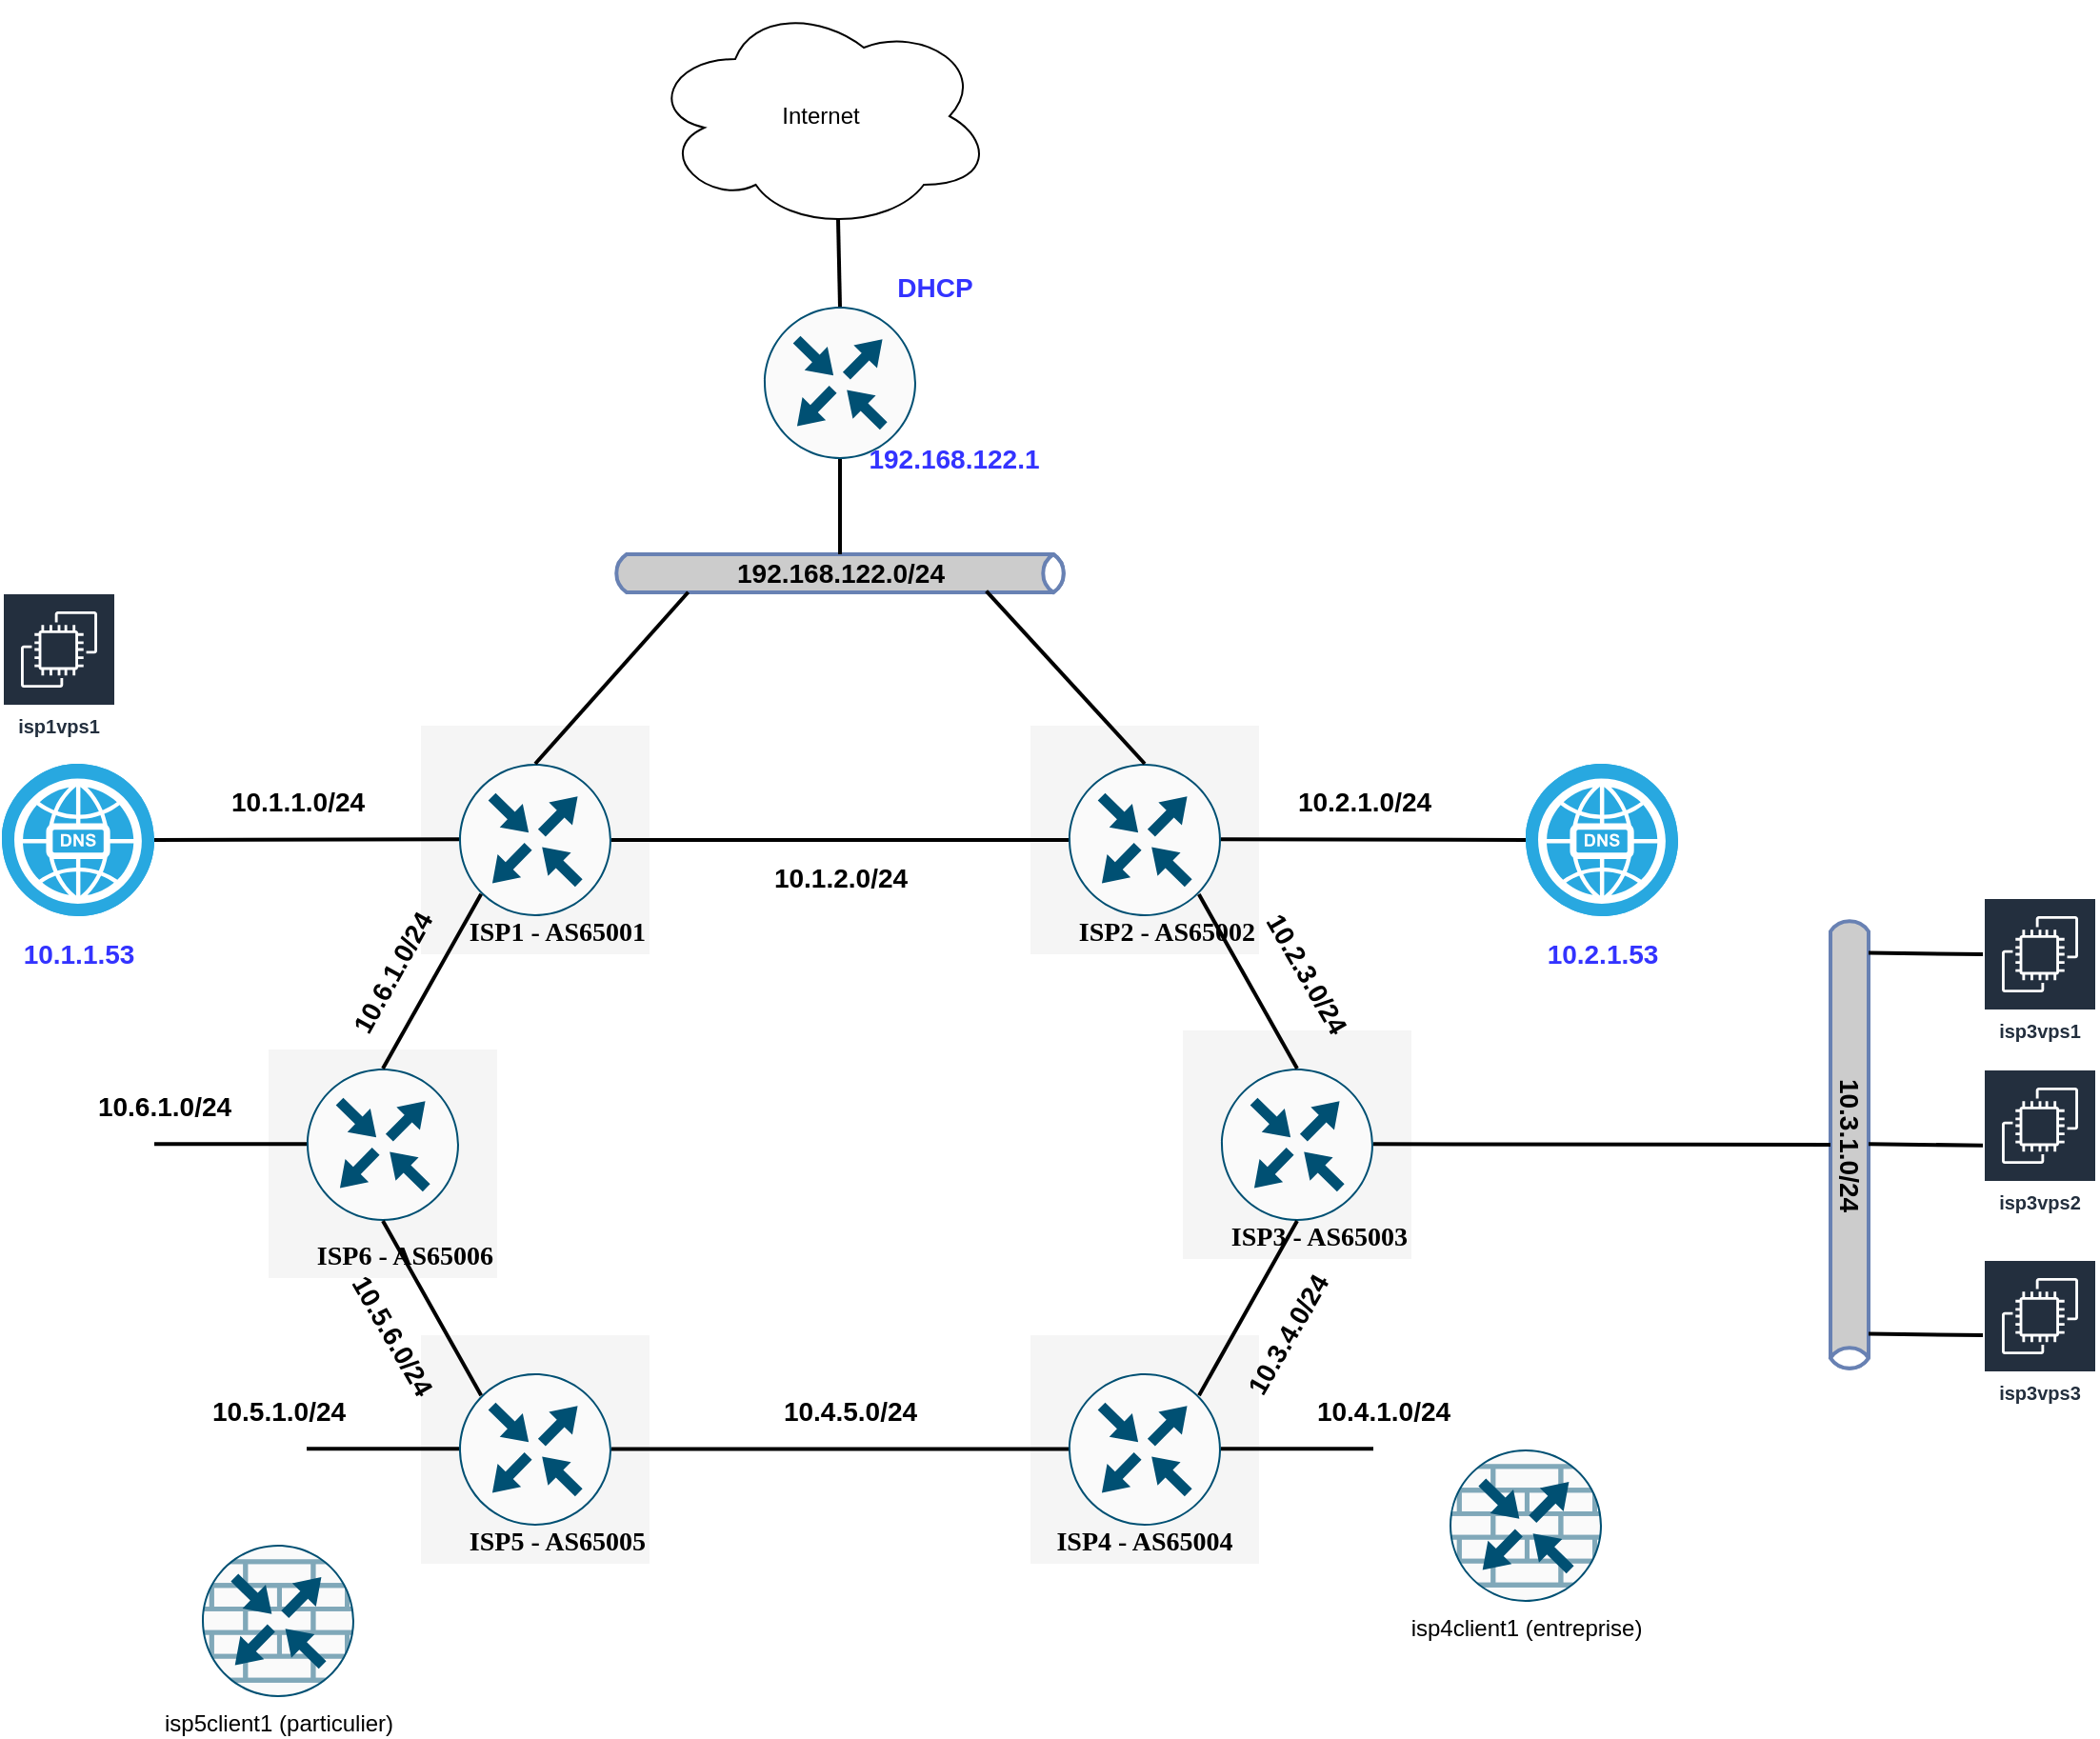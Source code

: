<mxfile version="15.4.0" type="device"><diagram name="network-lab" id="v87TAPbju3DF8VrkiCMp"><mxGraphModel dx="1305" dy="949" grid="1" gridSize="10" guides="1" tooltips="1" connect="1" arrows="1" fold="1" page="1" pageScale="1" pageWidth="850" pageHeight="1100" math="0" shadow="0"><root><mxCell id="U6id6oNHgHlkw0d9aRom-0"/><mxCell id="U6id6oNHgHlkw0d9aRom-1" parent="U6id6oNHgHlkw0d9aRom-0"/><mxCell id="voE-X81nJ1YRX3bRsVCh-0" value="" style="html=1;fillColor=#CCCCCC;strokeColor=#6881B3;gradientColor=none;gradientDirection=north;strokeWidth=2;shape=mxgraph.networks.bus;gradientColor=none;gradientDirection=north;fontColor=#ffffff;perimeter=backbonePerimeter;backboneSize=20;rotation=90;" parent="U6id6oNHgHlkw0d9aRom-1" vertex="1"><mxGeometry x="1250" y="590" width="240" height="20" as="geometry"/></mxCell><mxCell id="H-hFamo2rkaerAuy-kdD-5" value="ISP6 - AS65006" style="whiteSpace=wrap;html=1;rounded=0;shadow=0;comic=0;strokeWidth=1;fontFamily=Verdana;fontSize=14;fillColor=#f5f5f5;strokeColor=none;fontStyle=1;verticalAlign=bottom;align=right;" parent="U6id6oNHgHlkw0d9aRom-1" vertex="1"><mxGeometry x="540" y="550" width="120" height="120" as="geometry"/></mxCell><mxCell id="H-hFamo2rkaerAuy-kdD-4" value="ISP5 - AS65005" style="whiteSpace=wrap;html=1;rounded=0;shadow=0;comic=0;strokeWidth=1;fontFamily=Verdana;fontSize=14;fillColor=#f5f5f5;strokeColor=none;fontStyle=1;verticalAlign=bottom;align=right;" parent="U6id6oNHgHlkw0d9aRom-1" vertex="1"><mxGeometry x="620" y="700" width="120" height="120" as="geometry"/></mxCell><mxCell id="H-hFamo2rkaerAuy-kdD-3" value="&lt;b&gt;ISP4 - AS65004&lt;/b&gt;" style="whiteSpace=wrap;html=1;rounded=0;shadow=0;comic=0;strokeWidth=1;fontFamily=Verdana;fontSize=14;fillColor=#f5f5f5;strokeColor=none;fontStyle=0;verticalAlign=bottom;align=center;" parent="U6id6oNHgHlkw0d9aRom-1" vertex="1"><mxGeometry x="940" y="700" width="120" height="120" as="geometry"/></mxCell><mxCell id="H-hFamo2rkaerAuy-kdD-2" value="ISP3 - AS65003" style="whiteSpace=wrap;html=1;rounded=0;shadow=0;comic=0;strokeWidth=1;fontFamily=Verdana;fontSize=14;fillColor=#f5f5f5;strokeColor=none;fontStyle=1;verticalAlign=bottom;align=right;" parent="U6id6oNHgHlkw0d9aRom-1" vertex="1"><mxGeometry x="1020" y="540" width="120" height="120" as="geometry"/></mxCell><mxCell id="H-hFamo2rkaerAuy-kdD-1" value="ISP2 - AS65002" style="whiteSpace=wrap;html=1;rounded=0;shadow=0;comic=0;strokeWidth=1;fontFamily=Verdana;fontSize=14;fillColor=#f5f5f5;strokeColor=none;fontStyle=1;verticalAlign=bottom;align=right;" parent="U6id6oNHgHlkw0d9aRom-1" vertex="1"><mxGeometry x="940" y="380" width="120" height="120" as="geometry"/></mxCell><mxCell id="H-hFamo2rkaerAuy-kdD-0" value="ISP1 - AS65001" style="whiteSpace=wrap;html=1;rounded=0;shadow=0;comic=0;strokeWidth=1;fontFamily=Verdana;fontSize=14;fillColor=#f5f5f5;strokeColor=none;fontStyle=1;verticalAlign=bottom;align=right;" parent="U6id6oNHgHlkw0d9aRom-1" vertex="1"><mxGeometry x="620" y="380" width="120" height="120" as="geometry"/></mxCell><mxCell id="U6id6oNHgHlkw0d9aRom-9" value="" style="html=1;fillColor=#CCCCCC;strokeColor=#6881B3;gradientColor=none;gradientDirection=north;strokeWidth=2;shape=mxgraph.networks.bus;gradientColor=none;gradientDirection=north;fontColor=#ffffff;perimeter=backbonePerimeter;backboneSize=20;" parent="U6id6oNHgHlkw0d9aRom-1" vertex="1"><mxGeometry x="720" y="290" width="240" height="20" as="geometry"/></mxCell><mxCell id="U6id6oNHgHlkw0d9aRom-19" value="" style="points=[[0.5,0,0],[1,0.5,0],[0.5,1,0],[0,0.5,0],[0.145,0.145,0],[0.856,0.145,0],[0.855,0.856,0],[0.145,0.855,0]];verticalLabelPosition=bottom;html=1;verticalAlign=top;aspect=fixed;align=center;pointerEvents=1;shape=mxgraph.cisco19.rect;prIcon=router;fillColor=#FAFAFA;strokeColor=#005073;" parent="U6id6oNHgHlkw0d9aRom-1" vertex="1"><mxGeometry x="640" y="400" width="80" height="80" as="geometry"/></mxCell><mxCell id="U6id6oNHgHlkw0d9aRom-26" value="" style="endArrow=none;html=1;exitX=0.5;exitY=0;exitDx=0;exitDy=0;exitPerimeter=0;strokeWidth=2;entryX=0.168;entryY=0.993;entryDx=0;entryDy=0;entryPerimeter=0;" parent="U6id6oNHgHlkw0d9aRom-1" source="U6id6oNHgHlkw0d9aRom-19" target="U6id6oNHgHlkw0d9aRom-9" edge="1"><mxGeometry x="195" y="100" width="50" height="50" as="geometry"><mxPoint x="675" y="380.0" as="sourcePoint"/><mxPoint x="685" y="310" as="targetPoint"/></mxGeometry></mxCell><mxCell id="U6id6oNHgHlkw0d9aRom-27" value="Internet" style="ellipse;shape=cloud;whiteSpace=wrap;html=1;" parent="U6id6oNHgHlkw0d9aRom-1" vertex="1"><mxGeometry x="740" width="180" height="120" as="geometry"/></mxCell><mxCell id="U6id6oNHgHlkw0d9aRom-38" value="192.168.122.0/24" style="text;html=1;align=center;verticalAlign=middle;resizable=0;points=[];autosize=1;fontStyle=1;fontSize=14;rotation=0;" parent="U6id6oNHgHlkw0d9aRom-1" vertex="1"><mxGeometry x="780" y="290" width="120" height="20" as="geometry"/></mxCell><mxCell id="U6id6oNHgHlkw0d9aRom-42" value="&lt;b&gt;&lt;font color=&quot;#3333ff&quot;&gt;192.168.122.1&lt;/font&gt;&lt;/b&gt;" style="text;html=1;strokeColor=none;fillColor=none;align=center;verticalAlign=middle;whiteSpace=wrap;rounded=0;fontSize=14;" parent="U6id6oNHgHlkw0d9aRom-1" vertex="1"><mxGeometry x="880" y="230" width="40" height="20" as="geometry"/></mxCell><mxCell id="U6id6oNHgHlkw0d9aRom-60" value="" style="points=[[0.5,0,0],[1,0.5,0],[0.5,1,0],[0,0.5,0],[0.145,0.145,0],[0.856,0.145,0],[0.855,0.856,0],[0.145,0.855,0]];verticalLabelPosition=bottom;html=1;verticalAlign=top;aspect=fixed;align=center;pointerEvents=1;shape=mxgraph.cisco19.rect;prIcon=router;fillColor=#FAFAFA;strokeColor=#005073;" parent="U6id6oNHgHlkw0d9aRom-1" vertex="1"><mxGeometry x="960" y="400" width="80" height="80" as="geometry"/></mxCell><mxCell id="U6id6oNHgHlkw0d9aRom-64" value="" style="endArrow=none;html=1;strokeWidth=2;exitX=0.5;exitY=0;exitDx=0;exitDy=0;exitPerimeter=0;entryX=0.82;entryY=0.964;entryDx=0;entryDy=0;entryPerimeter=0;" parent="U6id6oNHgHlkw0d9aRom-1" source="U6id6oNHgHlkw0d9aRom-60" target="U6id6oNHgHlkw0d9aRom-9" edge="1"><mxGeometry x="140" y="140" width="50" height="50" as="geometry"><mxPoint x="1040" y="370" as="sourcePoint"/><mxPoint x="1020" y="330" as="targetPoint"/></mxGeometry></mxCell><mxCell id="U6id6oNHgHlkw0d9aRom-68" value="" style="points=[[0.5,0,0],[1,0.5,0],[0.5,1,0],[0,0.5,0],[0.145,0.145,0],[0.856,0.145,0],[0.855,0.856,0],[0.145,0.855,0]];verticalLabelPosition=bottom;html=1;verticalAlign=top;aspect=fixed;align=center;pointerEvents=1;shape=mxgraph.cisco19.rect;prIcon=router;fillColor=#FAFAFA;strokeColor=#005073;" parent="U6id6oNHgHlkw0d9aRom-1" vertex="1"><mxGeometry x="800" y="160" width="80" height="80" as="geometry"/></mxCell><mxCell id="U6id6oNHgHlkw0d9aRom-70" value="" style="endArrow=none;html=1;strokeWidth=2;entryX=0.5;entryY=1;entryDx=0;entryDy=0;entryPerimeter=0;" parent="U6id6oNHgHlkw0d9aRom-1" target="U6id6oNHgHlkw0d9aRom-68" edge="1"><mxGeometry x="150" y="150" width="50" height="50" as="geometry"><mxPoint x="840" y="290" as="sourcePoint"/><mxPoint x="958.06" y="322" as="targetPoint"/></mxGeometry></mxCell><mxCell id="U6id6oNHgHlkw0d9aRom-71" value="" style="endArrow=none;html=1;entryX=0.55;entryY=0.95;entryDx=0;entryDy=0;entryPerimeter=0;strokeWidth=2;exitX=0.5;exitY=0;exitDx=0;exitDy=0;exitPerimeter=0;" parent="U6id6oNHgHlkw0d9aRom-1" source="U6id6oNHgHlkw0d9aRom-68" target="U6id6oNHgHlkw0d9aRom-27" edge="1"><mxGeometry x="410" y="-90" width="50" height="50" as="geometry"><mxPoint x="1060" y="460" as="sourcePoint"/><mxPoint x="1370" y="460" as="targetPoint"/></mxGeometry></mxCell><mxCell id="aIUkbUVj_SA3XRfAe9oj-0" value="" style="points=[[0.5,0,0],[1,0.5,0],[0.5,1,0],[0,0.5,0],[0.145,0.145,0],[0.856,0.145,0],[0.855,0.856,0],[0.145,0.855,0]];verticalLabelPosition=bottom;html=1;verticalAlign=top;aspect=fixed;align=center;pointerEvents=1;shape=mxgraph.cisco19.rect;prIcon=router;fillColor=#FAFAFA;strokeColor=#005073;" parent="U6id6oNHgHlkw0d9aRom-1" vertex="1"><mxGeometry x="560" y="560" width="80" height="80" as="geometry"/></mxCell><mxCell id="aIUkbUVj_SA3XRfAe9oj-1" value="" style="points=[[0.5,0,0],[1,0.5,0],[0.5,1,0],[0,0.5,0],[0.145,0.145,0],[0.856,0.145,0],[0.855,0.856,0],[0.145,0.855,0]];verticalLabelPosition=bottom;html=1;verticalAlign=top;aspect=fixed;align=center;pointerEvents=1;shape=mxgraph.cisco19.rect;prIcon=router;fillColor=#FAFAFA;strokeColor=#005073;" parent="U6id6oNHgHlkw0d9aRom-1" vertex="1"><mxGeometry x="1040" y="560" width="80" height="80" as="geometry"/></mxCell><mxCell id="aIUkbUVj_SA3XRfAe9oj-2" value="" style="points=[[0.5,0,0],[1,0.5,0],[0.5,1,0],[0,0.5,0],[0.145,0.145,0],[0.856,0.145,0],[0.855,0.856,0],[0.145,0.855,0]];verticalLabelPosition=bottom;html=1;verticalAlign=top;aspect=fixed;align=center;pointerEvents=1;shape=mxgraph.cisco19.rect;prIcon=router;fillColor=#FAFAFA;strokeColor=#005073;" parent="U6id6oNHgHlkw0d9aRom-1" vertex="1"><mxGeometry x="640" y="720" width="80" height="80" as="geometry"/></mxCell><mxCell id="aIUkbUVj_SA3XRfAe9oj-3" value="" style="points=[[0.5,0,0],[1,0.5,0],[0.5,1,0],[0,0.5,0],[0.145,0.145,0],[0.856,0.145,0],[0.855,0.856,0],[0.145,0.855,0]];verticalLabelPosition=bottom;html=1;verticalAlign=top;aspect=fixed;align=center;pointerEvents=1;shape=mxgraph.cisco19.rect;prIcon=router;fillColor=#FAFAFA;strokeColor=#005073;" parent="U6id6oNHgHlkw0d9aRom-1" vertex="1"><mxGeometry x="960" y="720" width="80" height="80" as="geometry"/></mxCell><mxCell id="aIUkbUVj_SA3XRfAe9oj-4" value="" style="endArrow=none;html=1;exitX=1;exitY=0.5;exitDx=0;exitDy=0;exitPerimeter=0;strokeWidth=2;entryX=0;entryY=0.5;entryDx=0;entryDy=0;entryPerimeter=0;" parent="U6id6oNHgHlkw0d9aRom-1" source="U6id6oNHgHlkw0d9aRom-19" target="U6id6oNHgHlkw0d9aRom-60" edge="1"><mxGeometry x="205" y="110" width="50" height="50" as="geometry"><mxPoint x="690" y="410" as="sourcePoint"/><mxPoint x="770.32" y="319.86" as="targetPoint"/></mxGeometry></mxCell><mxCell id="aIUkbUVj_SA3XRfAe9oj-5" value="" style="endArrow=none;html=1;exitX=1;exitY=0.5;exitDx=0;exitDy=0;exitPerimeter=0;strokeWidth=2;entryX=0;entryY=0.5;entryDx=0;entryDy=0;entryPerimeter=0;" parent="U6id6oNHgHlkw0d9aRom-1" edge="1"><mxGeometry x="205" y="429.71" width="50" height="50" as="geometry"><mxPoint x="720" y="759.71" as="sourcePoint"/><mxPoint x="960" y="759.71" as="targetPoint"/></mxGeometry></mxCell><mxCell id="aIUkbUVj_SA3XRfAe9oj-6" value="" style="endArrow=none;html=1;exitX=0.145;exitY=0.855;exitDx=0;exitDy=0;exitPerimeter=0;strokeWidth=2;entryX=0.5;entryY=0;entryDx=0;entryDy=0;entryPerimeter=0;" parent="U6id6oNHgHlkw0d9aRom-1" source="U6id6oNHgHlkw0d9aRom-19" target="aIUkbUVj_SA3XRfAe9oj-0" edge="1"><mxGeometry x="215" y="120" width="50" height="50" as="geometry"><mxPoint x="730" y="450" as="sourcePoint"/><mxPoint x="970" y="450" as="targetPoint"/></mxGeometry></mxCell><mxCell id="aIUkbUVj_SA3XRfAe9oj-7" value="" style="endArrow=none;html=1;exitX=0.5;exitY=1;exitDx=0;exitDy=0;exitPerimeter=0;strokeWidth=2;entryX=0.856;entryY=0.145;entryDx=0;entryDy=0;entryPerimeter=0;" parent="U6id6oNHgHlkw0d9aRom-1" target="aIUkbUVj_SA3XRfAe9oj-3" edge="1"><mxGeometry x="615" y="280" width="50" height="50" as="geometry"><mxPoint x="1080" y="640" as="sourcePoint"/><mxPoint x="1000" y="720" as="targetPoint"/></mxGeometry></mxCell><mxCell id="aIUkbUVj_SA3XRfAe9oj-8" value="" style="endArrow=none;html=1;exitX=0.855;exitY=0.856;exitDx=0;exitDy=0;exitPerimeter=0;strokeWidth=2;entryX=0.5;entryY=0;entryDx=0;entryDy=0;entryPerimeter=0;" parent="U6id6oNHgHlkw0d9aRom-1" source="U6id6oNHgHlkw0d9aRom-60" target="aIUkbUVj_SA3XRfAe9oj-1" edge="1"><mxGeometry x="615" y="120" width="50" height="50" as="geometry"><mxPoint x="1080" y="480" as="sourcePoint"/><mxPoint x="1000" y="560" as="targetPoint"/></mxGeometry></mxCell><mxCell id="aIUkbUVj_SA3XRfAe9oj-9" value="" style="endArrow=none;html=1;exitX=0.5;exitY=1;exitDx=0;exitDy=0;exitPerimeter=0;strokeWidth=2;entryX=0.145;entryY=0.145;entryDx=0;entryDy=0;entryPerimeter=0;" parent="U6id6oNHgHlkw0d9aRom-1" target="aIUkbUVj_SA3XRfAe9oj-2" edge="1"><mxGeometry x="215" y="280" width="50" height="50" as="geometry"><mxPoint x="600" y="640" as="sourcePoint"/><mxPoint x="680" y="720" as="targetPoint"/></mxGeometry></mxCell><mxCell id="KH0BAEHqLZ3FEIlribC1-0" value="" style="endArrow=none;html=1;exitX=1;exitY=0.5;exitDx=0;exitDy=0;exitPerimeter=0;strokeWidth=2;" parent="U6id6oNHgHlkw0d9aRom-1" source="8sLHgkfb_lHKQbxGNXbe-0" edge="1"><mxGeometry x="45" y="109.66" width="50" height="50" as="geometry"><mxPoint x="560" y="439.66" as="sourcePoint"/><mxPoint x="640" y="439.66" as="targetPoint"/></mxGeometry></mxCell><mxCell id="KH0BAEHqLZ3FEIlribC1-1" value="" style="endArrow=none;html=1;exitX=1;exitY=0.5;exitDx=0;exitDy=0;exitPerimeter=0;strokeWidth=2;" parent="U6id6oNHgHlkw0d9aRom-1" edge="1"><mxGeometry x="-35" y="269.66" width="50" height="50" as="geometry"><mxPoint x="480" y="599.66" as="sourcePoint"/><mxPoint x="560" y="599.66" as="targetPoint"/></mxGeometry></mxCell><mxCell id="KH0BAEHqLZ3FEIlribC1-2" value="" style="endArrow=none;html=1;exitX=1;exitY=0.5;exitDx=0;exitDy=0;exitPerimeter=0;strokeWidth=2;" parent="U6id6oNHgHlkw0d9aRom-1" edge="1"><mxGeometry x="45" y="429.66" width="50" height="50" as="geometry"><mxPoint x="560" y="759.66" as="sourcePoint"/><mxPoint x="640" y="759.66" as="targetPoint"/></mxGeometry></mxCell><mxCell id="KH0BAEHqLZ3FEIlribC1-3" value="" style="endArrow=none;html=1;exitX=1;exitY=0.5;exitDx=0;exitDy=0;exitPerimeter=0;strokeWidth=2;entryX=0;entryY=0.5;entryDx=0;entryDy=0;entryPerimeter=0;" parent="U6id6oNHgHlkw0d9aRom-1" target="8sLHgkfb_lHKQbxGNXbe-1" edge="1"><mxGeometry x="525" y="109.66" width="50" height="50" as="geometry"><mxPoint x="1040" y="439.66" as="sourcePoint"/><mxPoint x="1120" y="439.66" as="targetPoint"/></mxGeometry></mxCell><mxCell id="KH0BAEHqLZ3FEIlribC1-4" value="" style="endArrow=none;html=1;exitX=1;exitY=0.5;exitDx=0;exitDy=0;exitPerimeter=0;strokeWidth=2;" parent="U6id6oNHgHlkw0d9aRom-1" edge="1"><mxGeometry x="605" y="269.66" width="50" height="50" as="geometry"><mxPoint x="1120" y="599.66" as="sourcePoint"/><mxPoint x="1360" y="600" as="targetPoint"/></mxGeometry></mxCell><mxCell id="KH0BAEHqLZ3FEIlribC1-5" value="" style="endArrow=none;html=1;exitX=1;exitY=0.5;exitDx=0;exitDy=0;exitPerimeter=0;strokeWidth=2;" parent="U6id6oNHgHlkw0d9aRom-1" edge="1"><mxGeometry x="525" y="429.66" width="50" height="50" as="geometry"><mxPoint x="1040" y="759.66" as="sourcePoint"/><mxPoint x="1120" y="759.66" as="targetPoint"/></mxGeometry></mxCell><mxCell id="7NHTxPaI59FZthznn5_d-1" value="10.1.2.0/24" style="text;html=1;align=center;verticalAlign=middle;resizable=0;points=[];autosize=1;fontStyle=1;fontSize=14;rotation=0;" parent="U6id6oNHgHlkw0d9aRom-1" vertex="1"><mxGeometry x="795" y="450" width="90" height="20" as="geometry"/></mxCell><mxCell id="DyiQKJqb-k-AkiFhXbPz-0" value="10.2.3.0/24" style="text;html=1;align=center;verticalAlign=middle;resizable=0;points=[];autosize=1;fontStyle=1;fontSize=14;rotation=60;" parent="U6id6oNHgHlkw0d9aRom-1" vertex="1"><mxGeometry x="1040" y="500" width="90" height="20" as="geometry"/></mxCell><mxCell id="DyiQKJqb-k-AkiFhXbPz-1" value="10.3.4.0/24" style="text;html=1;align=center;verticalAlign=middle;resizable=0;points=[];autosize=1;fontStyle=1;fontSize=14;rotation=-60;" parent="U6id6oNHgHlkw0d9aRom-1" vertex="1"><mxGeometry x="1030" y="690" width="90" height="20" as="geometry"/></mxCell><mxCell id="DyiQKJqb-k-AkiFhXbPz-2" value="10.4.5.0/24" style="text;html=1;align=center;verticalAlign=middle;resizable=0;points=[];autosize=1;fontStyle=1;fontSize=14;rotation=0;" parent="U6id6oNHgHlkw0d9aRom-1" vertex="1"><mxGeometry x="800" y="730" width="90" height="20" as="geometry"/></mxCell><mxCell id="DyiQKJqb-k-AkiFhXbPz-3" value="10.5.6.0/24" style="text;html=1;align=center;verticalAlign=middle;resizable=0;points=[];autosize=1;fontStyle=1;fontSize=14;rotation=60;" parent="U6id6oNHgHlkw0d9aRom-1" vertex="1"><mxGeometry x="560" y="690" width="90" height="20" as="geometry"/></mxCell><mxCell id="DyiQKJqb-k-AkiFhXbPz-4" value="10.6.1.0/24" style="text;html=1;align=center;verticalAlign=middle;resizable=0;points=[];autosize=1;fontStyle=1;fontSize=14;rotation=-61;" parent="U6id6oNHgHlkw0d9aRom-1" vertex="1"><mxGeometry x="560" y="500" width="90" height="20" as="geometry"/></mxCell><mxCell id="DyiQKJqb-k-AkiFhXbPz-5" value="10.2.1.0/24" style="text;html=1;align=center;verticalAlign=middle;resizable=0;points=[];autosize=1;fontStyle=1;fontSize=14;rotation=0;" parent="U6id6oNHgHlkw0d9aRom-1" vertex="1"><mxGeometry x="1070" y="410" width="90" height="20" as="geometry"/></mxCell><mxCell id="DyiQKJqb-k-AkiFhXbPz-6" value="10.1.1.0/24" style="text;html=1;align=center;verticalAlign=middle;resizable=0;points=[];autosize=1;fontStyle=1;fontSize=14;rotation=0;" parent="U6id6oNHgHlkw0d9aRom-1" vertex="1"><mxGeometry x="510" y="410" width="90" height="20" as="geometry"/></mxCell><mxCell id="DyiQKJqb-k-AkiFhXbPz-7" value="10.3.1.0/24" style="text;html=1;align=center;verticalAlign=middle;resizable=0;points=[];autosize=1;fontStyle=1;fontSize=14;rotation=90;" parent="U6id6oNHgHlkw0d9aRom-1" vertex="1"><mxGeometry x="1325" y="590" width="90" height="20" as="geometry"/></mxCell><mxCell id="DyiQKJqb-k-AkiFhXbPz-8" value="10.4.1.0/24" style="text;html=1;align=center;verticalAlign=middle;resizable=0;points=[];autosize=1;fontStyle=1;fontSize=14;rotation=0;" parent="U6id6oNHgHlkw0d9aRom-1" vertex="1"><mxGeometry x="1080" y="730" width="90" height="20" as="geometry"/></mxCell><mxCell id="DyiQKJqb-k-AkiFhXbPz-9" value="10.5.1.0/24" style="text;html=1;align=center;verticalAlign=middle;resizable=0;points=[];autosize=1;fontStyle=1;fontSize=14;rotation=0;" parent="U6id6oNHgHlkw0d9aRom-1" vertex="1"><mxGeometry x="500" y="730" width="90" height="20" as="geometry"/></mxCell><mxCell id="DyiQKJqb-k-AkiFhXbPz-10" value="10.6.1.0/24" style="text;html=1;align=center;verticalAlign=middle;resizable=0;points=[];autosize=1;fontStyle=1;fontSize=14;rotation=0;" parent="U6id6oNHgHlkw0d9aRom-1" vertex="1"><mxGeometry x="440" y="570" width="90" height="20" as="geometry"/></mxCell><mxCell id="8sLHgkfb_lHKQbxGNXbe-0" value="" style="fillColor=#28A8E0;verticalLabelPosition=bottom;html=1;strokeColor=#ffffff;verticalAlign=top;align=center;points=[[0.145,0.145,0],[0.5,0,0],[0.855,0.145,0],[1,0.5,0],[0.855,0.855,0],[0.5,1,0],[0.145,0.855,0],[0,0.5,0]];pointerEvents=1;shape=mxgraph.cisco_safe.compositeIcon;bgIcon=ellipse;resIcon=mxgraph.cisco_safe.capability.dns;" parent="U6id6oNHgHlkw0d9aRom-1" vertex="1"><mxGeometry x="400" y="400" width="80" height="80" as="geometry"/></mxCell><mxCell id="8sLHgkfb_lHKQbxGNXbe-1" value="" style="fillColor=#28A8E0;verticalLabelPosition=bottom;html=1;strokeColor=#ffffff;verticalAlign=top;align=center;points=[[0.145,0.145,0],[0.5,0,0],[0.855,0.145,0],[1,0.5,0],[0.855,0.855,0],[0.5,1,0],[0.145,0.855,0],[0,0.5,0]];pointerEvents=1;shape=mxgraph.cisco_safe.compositeIcon;bgIcon=ellipse;resIcon=mxgraph.cisco_safe.capability.dns;" parent="U6id6oNHgHlkw0d9aRom-1" vertex="1"><mxGeometry x="1200" y="400" width="80" height="80" as="geometry"/></mxCell><mxCell id="z-pfmO8GVerPmJj_f_YX-0" value="10.1.1.53" style="text;html=1;strokeColor=none;fillColor=none;align=center;verticalAlign=middle;whiteSpace=wrap;rounded=0;fontSize=14;fontStyle=1;fontColor=#3333FF;" parent="U6id6oNHgHlkw0d9aRom-1" vertex="1"><mxGeometry x="412.5" y="490" width="55" height="20" as="geometry"/></mxCell><mxCell id="z-pfmO8GVerPmJj_f_YX-1" value="10.2.1.53" style="text;html=1;strokeColor=none;fillColor=none;align=center;verticalAlign=middle;whiteSpace=wrap;rounded=0;fontSize=14;fontStyle=1;fontColor=#3333FF;" parent="U6id6oNHgHlkw0d9aRom-1" vertex="1"><mxGeometry x="1212.5" y="490" width="55" height="20" as="geometry"/></mxCell><mxCell id="voE-X81nJ1YRX3bRsVCh-1" value="" style="endArrow=none;html=1;exitX=1;exitY=0.5;exitDx=0;exitDy=0;exitPerimeter=0;strokeWidth=2;" parent="U6id6oNHgHlkw0d9aRom-1" edge="1"><mxGeometry x="865" y="169.31" width="50" height="50" as="geometry"><mxPoint x="1380" y="499.31" as="sourcePoint"/><mxPoint x="1440" y="500" as="targetPoint"/></mxGeometry></mxCell><mxCell id="voE-X81nJ1YRX3bRsVCh-2" value="" style="endArrow=none;html=1;exitX=1;exitY=0.5;exitDx=0;exitDy=0;exitPerimeter=0;strokeWidth=2;" parent="U6id6oNHgHlkw0d9aRom-1" edge="1"><mxGeometry x="865" y="269.66" width="50" height="50" as="geometry"><mxPoint x="1380" y="599.66" as="sourcePoint"/><mxPoint x="1440" y="600.35" as="targetPoint"/></mxGeometry></mxCell><mxCell id="voE-X81nJ1YRX3bRsVCh-3" value="" style="endArrow=none;html=1;exitX=1;exitY=0.5;exitDx=0;exitDy=0;exitPerimeter=0;strokeWidth=2;" parent="U6id6oNHgHlkw0d9aRom-1" edge="1"><mxGeometry x="865" y="369.31" width="50" height="50" as="geometry"><mxPoint x="1380" y="699.31" as="sourcePoint"/><mxPoint x="1440" y="700" as="targetPoint"/></mxGeometry></mxCell><mxCell id="XePu69oYci8VOVrq7qaU-0" value="isp3vps1" style="sketch=0;outlineConnect=0;fontColor=#232F3E;gradientColor=none;strokeColor=#ffffff;fillColor=#232F3E;dashed=0;verticalLabelPosition=middle;verticalAlign=bottom;align=center;html=1;whiteSpace=wrap;fontSize=10;fontStyle=1;spacing=3;shape=mxgraph.aws4.productIcon;prIcon=mxgraph.aws4.ec2;" parent="U6id6oNHgHlkw0d9aRom-1" vertex="1"><mxGeometry x="1440" y="470" width="60" height="80" as="geometry"/></mxCell><mxCell id="XePu69oYci8VOVrq7qaU-1" value="isp3vps2" style="sketch=0;outlineConnect=0;fontColor=#232F3E;gradientColor=none;strokeColor=#ffffff;fillColor=#232F3E;dashed=0;verticalLabelPosition=middle;verticalAlign=bottom;align=center;html=1;whiteSpace=wrap;fontSize=10;fontStyle=1;spacing=3;shape=mxgraph.aws4.productIcon;prIcon=mxgraph.aws4.ec2;" parent="U6id6oNHgHlkw0d9aRom-1" vertex="1"><mxGeometry x="1440" y="560" width="60" height="80" as="geometry"/></mxCell><mxCell id="XePu69oYci8VOVrq7qaU-2" value="isp3vps3" style="sketch=0;outlineConnect=0;fontColor=#232F3E;gradientColor=none;strokeColor=#ffffff;fillColor=#232F3E;dashed=0;verticalLabelPosition=middle;verticalAlign=bottom;align=center;html=1;whiteSpace=wrap;fontSize=10;fontStyle=1;spacing=3;shape=mxgraph.aws4.productIcon;prIcon=mxgraph.aws4.ec2;" parent="U6id6oNHgHlkw0d9aRom-1" vertex="1"><mxGeometry x="1440" y="660" width="60" height="80" as="geometry"/></mxCell><mxCell id="gCMho0uc_hzlYg-amERS-0" value="isp4client1 (entreprise)" style="points=[[0.5,0,0],[1,0.5,0],[0.5,1,0],[0,0.5,0],[0.145,0.145,0],[0.856,0.145,0],[0.855,0.856,0],[0.145,0.855,0]];verticalLabelPosition=bottom;html=1;verticalAlign=top;aspect=fixed;align=center;pointerEvents=1;shape=mxgraph.cisco19.rect;prIcon=router_with_firewall;fillColor=#FAFAFA;strokeColor=#005073;" parent="U6id6oNHgHlkw0d9aRom-1" vertex="1"><mxGeometry x="1160" y="760" width="80" height="80" as="geometry"/></mxCell><mxCell id="gCMho0uc_hzlYg-amERS-2" value="isp5client1 (particulier)" style="points=[[0.5,0,0],[1,0.5,0],[0.5,1,0],[0,0.5,0],[0.145,0.145,0],[0.856,0.145,0],[0.855,0.856,0],[0.145,0.855,0]];verticalLabelPosition=bottom;html=1;verticalAlign=top;aspect=fixed;align=center;pointerEvents=1;shape=mxgraph.cisco19.rect;prIcon=router_with_firewall;fillColor=#FAFAFA;strokeColor=#005073;" parent="U6id6oNHgHlkw0d9aRom-1" vertex="1"><mxGeometry x="505" y="810" width="80" height="80" as="geometry"/></mxCell><mxCell id="Z93lTufOqWPJvelk0Q5k-0" value="&lt;b&gt;&lt;font color=&quot;#3333ff&quot;&gt;DHCP&lt;/font&gt;&lt;/b&gt;" style="text;html=1;strokeColor=none;fillColor=none;align=center;verticalAlign=middle;whiteSpace=wrap;rounded=0;fontSize=14;" parent="U6id6oNHgHlkw0d9aRom-1" vertex="1"><mxGeometry x="870" y="140" width="40" height="20" as="geometry"/></mxCell><mxCell id="QNUOBbWqMHy5i7ud3sgf-0" value="isp1vps1" style="sketch=0;outlineConnect=0;fontColor=#232F3E;gradientColor=none;strokeColor=#ffffff;fillColor=#232F3E;dashed=0;verticalLabelPosition=middle;verticalAlign=bottom;align=center;html=1;whiteSpace=wrap;fontSize=10;fontStyle=1;spacing=3;shape=mxgraph.aws4.productIcon;prIcon=mxgraph.aws4.ec2;" vertex="1" parent="U6id6oNHgHlkw0d9aRom-1"><mxGeometry x="400" y="310" width="60" height="80" as="geometry"/></mxCell></root></mxGraphModel></diagram></mxfile>